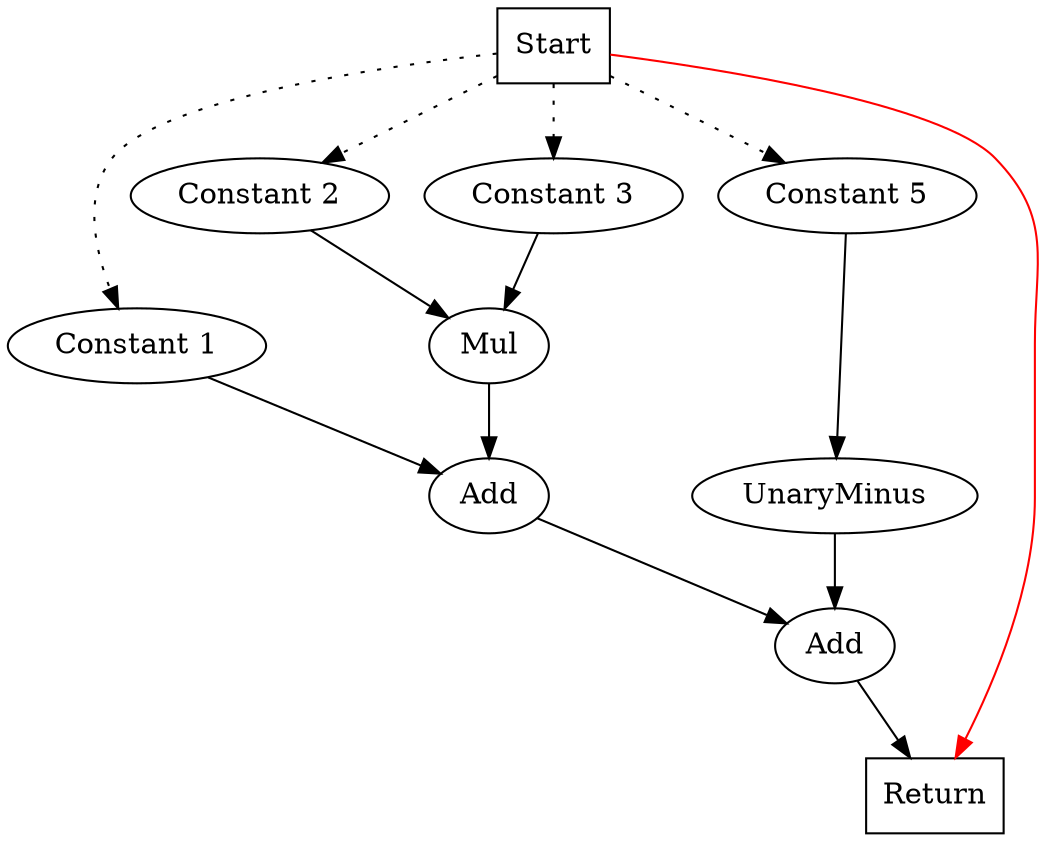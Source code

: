 digraph chapter01
{
	Start1 [shape=box,  label="Start"];
	Constant2 [ label="Constant 1"];
	Start1 -> Constant2 [style=dotted];
	Constant3 [ label="Constant 2"];
	Start1 -> Constant3 [style=dotted];
	Constant4 [ label="Constant 3"];
	Start1 -> Constant4 [style=dotted];
	Mul5 [ label="Mul"];
	Constant3 -> Mul5;
	Constant4 -> Mul5;
	Add6 [ label="Add"];
	Constant2 -> Add6;
	Mul5 -> Add6;
	Constant7 [ label="Constant 5"];
	Start1 -> Constant7 [style=dotted];
	UnaryMinus8 [ label="UnaryMinus"];
	Constant7 -> UnaryMinus8;
	Add9 [ label="Add"];
	Add6 -> Add9;
	UnaryMinus8 -> Add9;
	Return10 [shape=box,  label="Return"];
	Add9 -> Return10;
	edge [color=red];
	Start1 -> Return10;
}